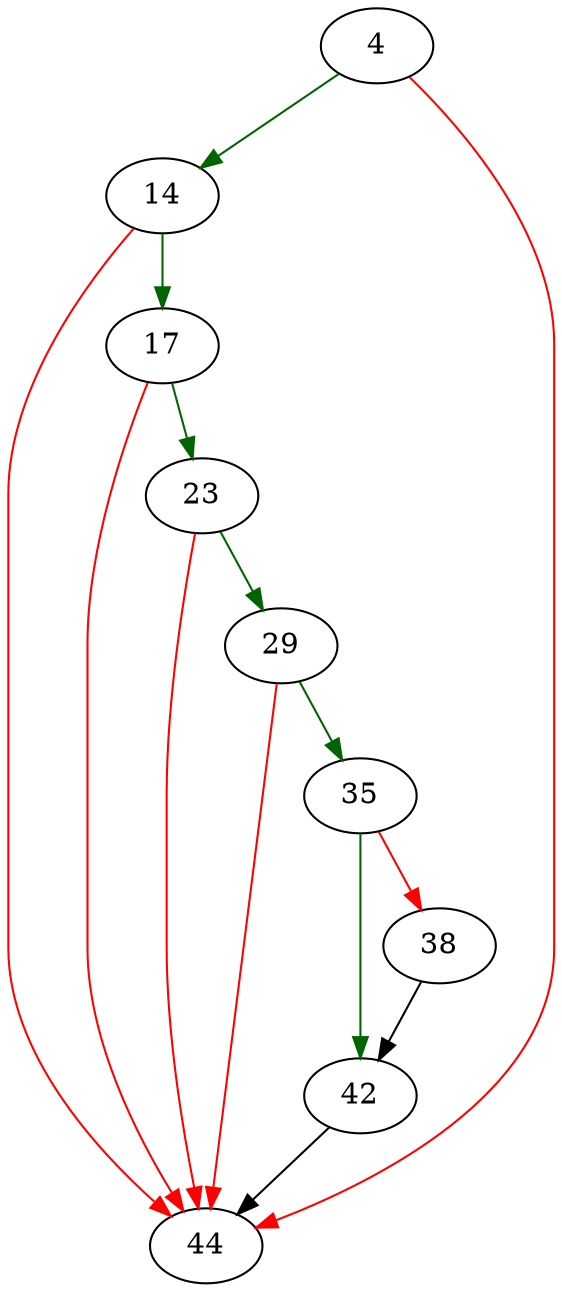 strict digraph "skip_via_lseek" {
	// Node definitions.
	4 [entry=true];
	14;
	44;
	17;
	23;
	29;
	35;
	42;
	38;

	// Edge definitions.
	4 -> 14 [
		color=darkgreen
		cond=true
	];
	4 -> 44 [
		color=red
		cond=false
	];
	14 -> 44 [
		color=red
		cond=false
	];
	14 -> 17 [
		color=darkgreen
		cond=true
	];
	17 -> 44 [
		color=red
		cond=false
	];
	17 -> 23 [
		color=darkgreen
		cond=true
	];
	23 -> 44 [
		color=red
		cond=false
	];
	23 -> 29 [
		color=darkgreen
		cond=true
	];
	29 -> 44 [
		color=red
		cond=false
	];
	29 -> 35 [
		color=darkgreen
		cond=true
	];
	35 -> 42 [
		color=darkgreen
		cond=true
	];
	35 -> 38 [
		color=red
		cond=false
	];
	42 -> 44;
	38 -> 42;
}